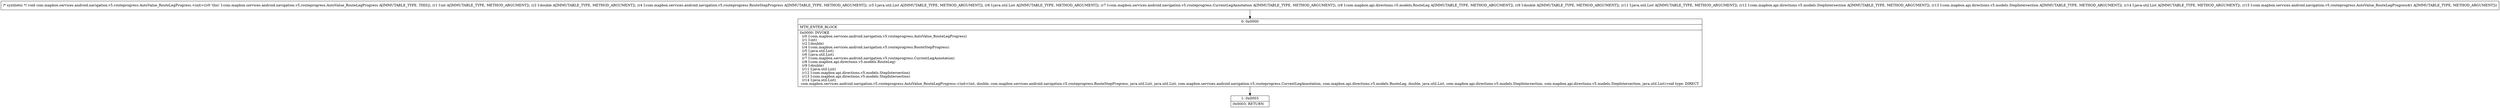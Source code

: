 digraph "CFG forcom.mapbox.services.android.navigation.v5.routeprogress.AutoValue_RouteLegProgress.\<init\>(IDLcom\/mapbox\/services\/android\/navigation\/v5\/routeprogress\/RouteStepProgress;Ljava\/util\/List;Ljava\/util\/List;Lcom\/mapbox\/services\/android\/navigation\/v5\/routeprogress\/CurrentLegAnnotation;Lcom\/mapbox\/api\/directions\/v5\/models\/RouteLeg;DLjava\/util\/List;Lcom\/mapbox\/api\/directions\/v5\/models\/StepIntersection;Lcom\/mapbox\/api\/directions\/v5\/models\/StepIntersection;Ljava\/util\/List;Lcom\/mapbox\/services\/android\/navigation\/v5\/routeprogress\/AutoValue_RouteLegProgress$1;)V" {
Node_0 [shape=record,label="{0\:\ 0x0000|MTH_ENTER_BLOCK\l|0x0000: INVOKE  \l  (r0 I:com.mapbox.services.android.navigation.v5.routeprogress.AutoValue_RouteLegProgress)\l  (r1 I:int)\l  (r2 I:double)\l  (r4 I:com.mapbox.services.android.navigation.v5.routeprogress.RouteStepProgress)\l  (r5 I:java.util.List)\l  (r6 I:java.util.List)\l  (r7 I:com.mapbox.services.android.navigation.v5.routeprogress.CurrentLegAnnotation)\l  (r8 I:com.mapbox.api.directions.v5.models.RouteLeg)\l  (r9 I:double)\l  (r11 I:java.util.List)\l  (r12 I:com.mapbox.api.directions.v5.models.StepIntersection)\l  (r13 I:com.mapbox.api.directions.v5.models.StepIntersection)\l  (r14 I:java.util.List)\l com.mapbox.services.android.navigation.v5.routeprogress.AutoValue_RouteLegProgress.\<init\>(int, double, com.mapbox.services.android.navigation.v5.routeprogress.RouteStepProgress, java.util.List, java.util.List, com.mapbox.services.android.navigation.v5.routeprogress.CurrentLegAnnotation, com.mapbox.api.directions.v5.models.RouteLeg, double, java.util.List, com.mapbox.api.directions.v5.models.StepIntersection, com.mapbox.api.directions.v5.models.StepIntersection, java.util.List):void type: DIRECT \l}"];
Node_1 [shape=record,label="{1\:\ 0x0003|0x0003: RETURN   \l}"];
MethodNode[shape=record,label="{\/* synthetic *\/ void com.mapbox.services.android.navigation.v5.routeprogress.AutoValue_RouteLegProgress.\<init\>((r0 'this' I:com.mapbox.services.android.navigation.v5.routeprogress.AutoValue_RouteLegProgress A[IMMUTABLE_TYPE, THIS]), (r1 I:int A[IMMUTABLE_TYPE, METHOD_ARGUMENT]), (r2 I:double A[IMMUTABLE_TYPE, METHOD_ARGUMENT]), (r4 I:com.mapbox.services.android.navigation.v5.routeprogress.RouteStepProgress A[IMMUTABLE_TYPE, METHOD_ARGUMENT]), (r5 I:java.util.List A[IMMUTABLE_TYPE, METHOD_ARGUMENT]), (r6 I:java.util.List A[IMMUTABLE_TYPE, METHOD_ARGUMENT]), (r7 I:com.mapbox.services.android.navigation.v5.routeprogress.CurrentLegAnnotation A[IMMUTABLE_TYPE, METHOD_ARGUMENT]), (r8 I:com.mapbox.api.directions.v5.models.RouteLeg A[IMMUTABLE_TYPE, METHOD_ARGUMENT]), (r9 I:double A[IMMUTABLE_TYPE, METHOD_ARGUMENT]), (r11 I:java.util.List A[IMMUTABLE_TYPE, METHOD_ARGUMENT]), (r12 I:com.mapbox.api.directions.v5.models.StepIntersection A[IMMUTABLE_TYPE, METHOD_ARGUMENT]), (r13 I:com.mapbox.api.directions.v5.models.StepIntersection A[IMMUTABLE_TYPE, METHOD_ARGUMENT]), (r14 I:java.util.List A[IMMUTABLE_TYPE, METHOD_ARGUMENT]), (r15 I:com.mapbox.services.android.navigation.v5.routeprogress.AutoValue_RouteLegProgress$1 A[IMMUTABLE_TYPE, METHOD_ARGUMENT])) }"];
MethodNode -> Node_0;
Node_0 -> Node_1;
}

